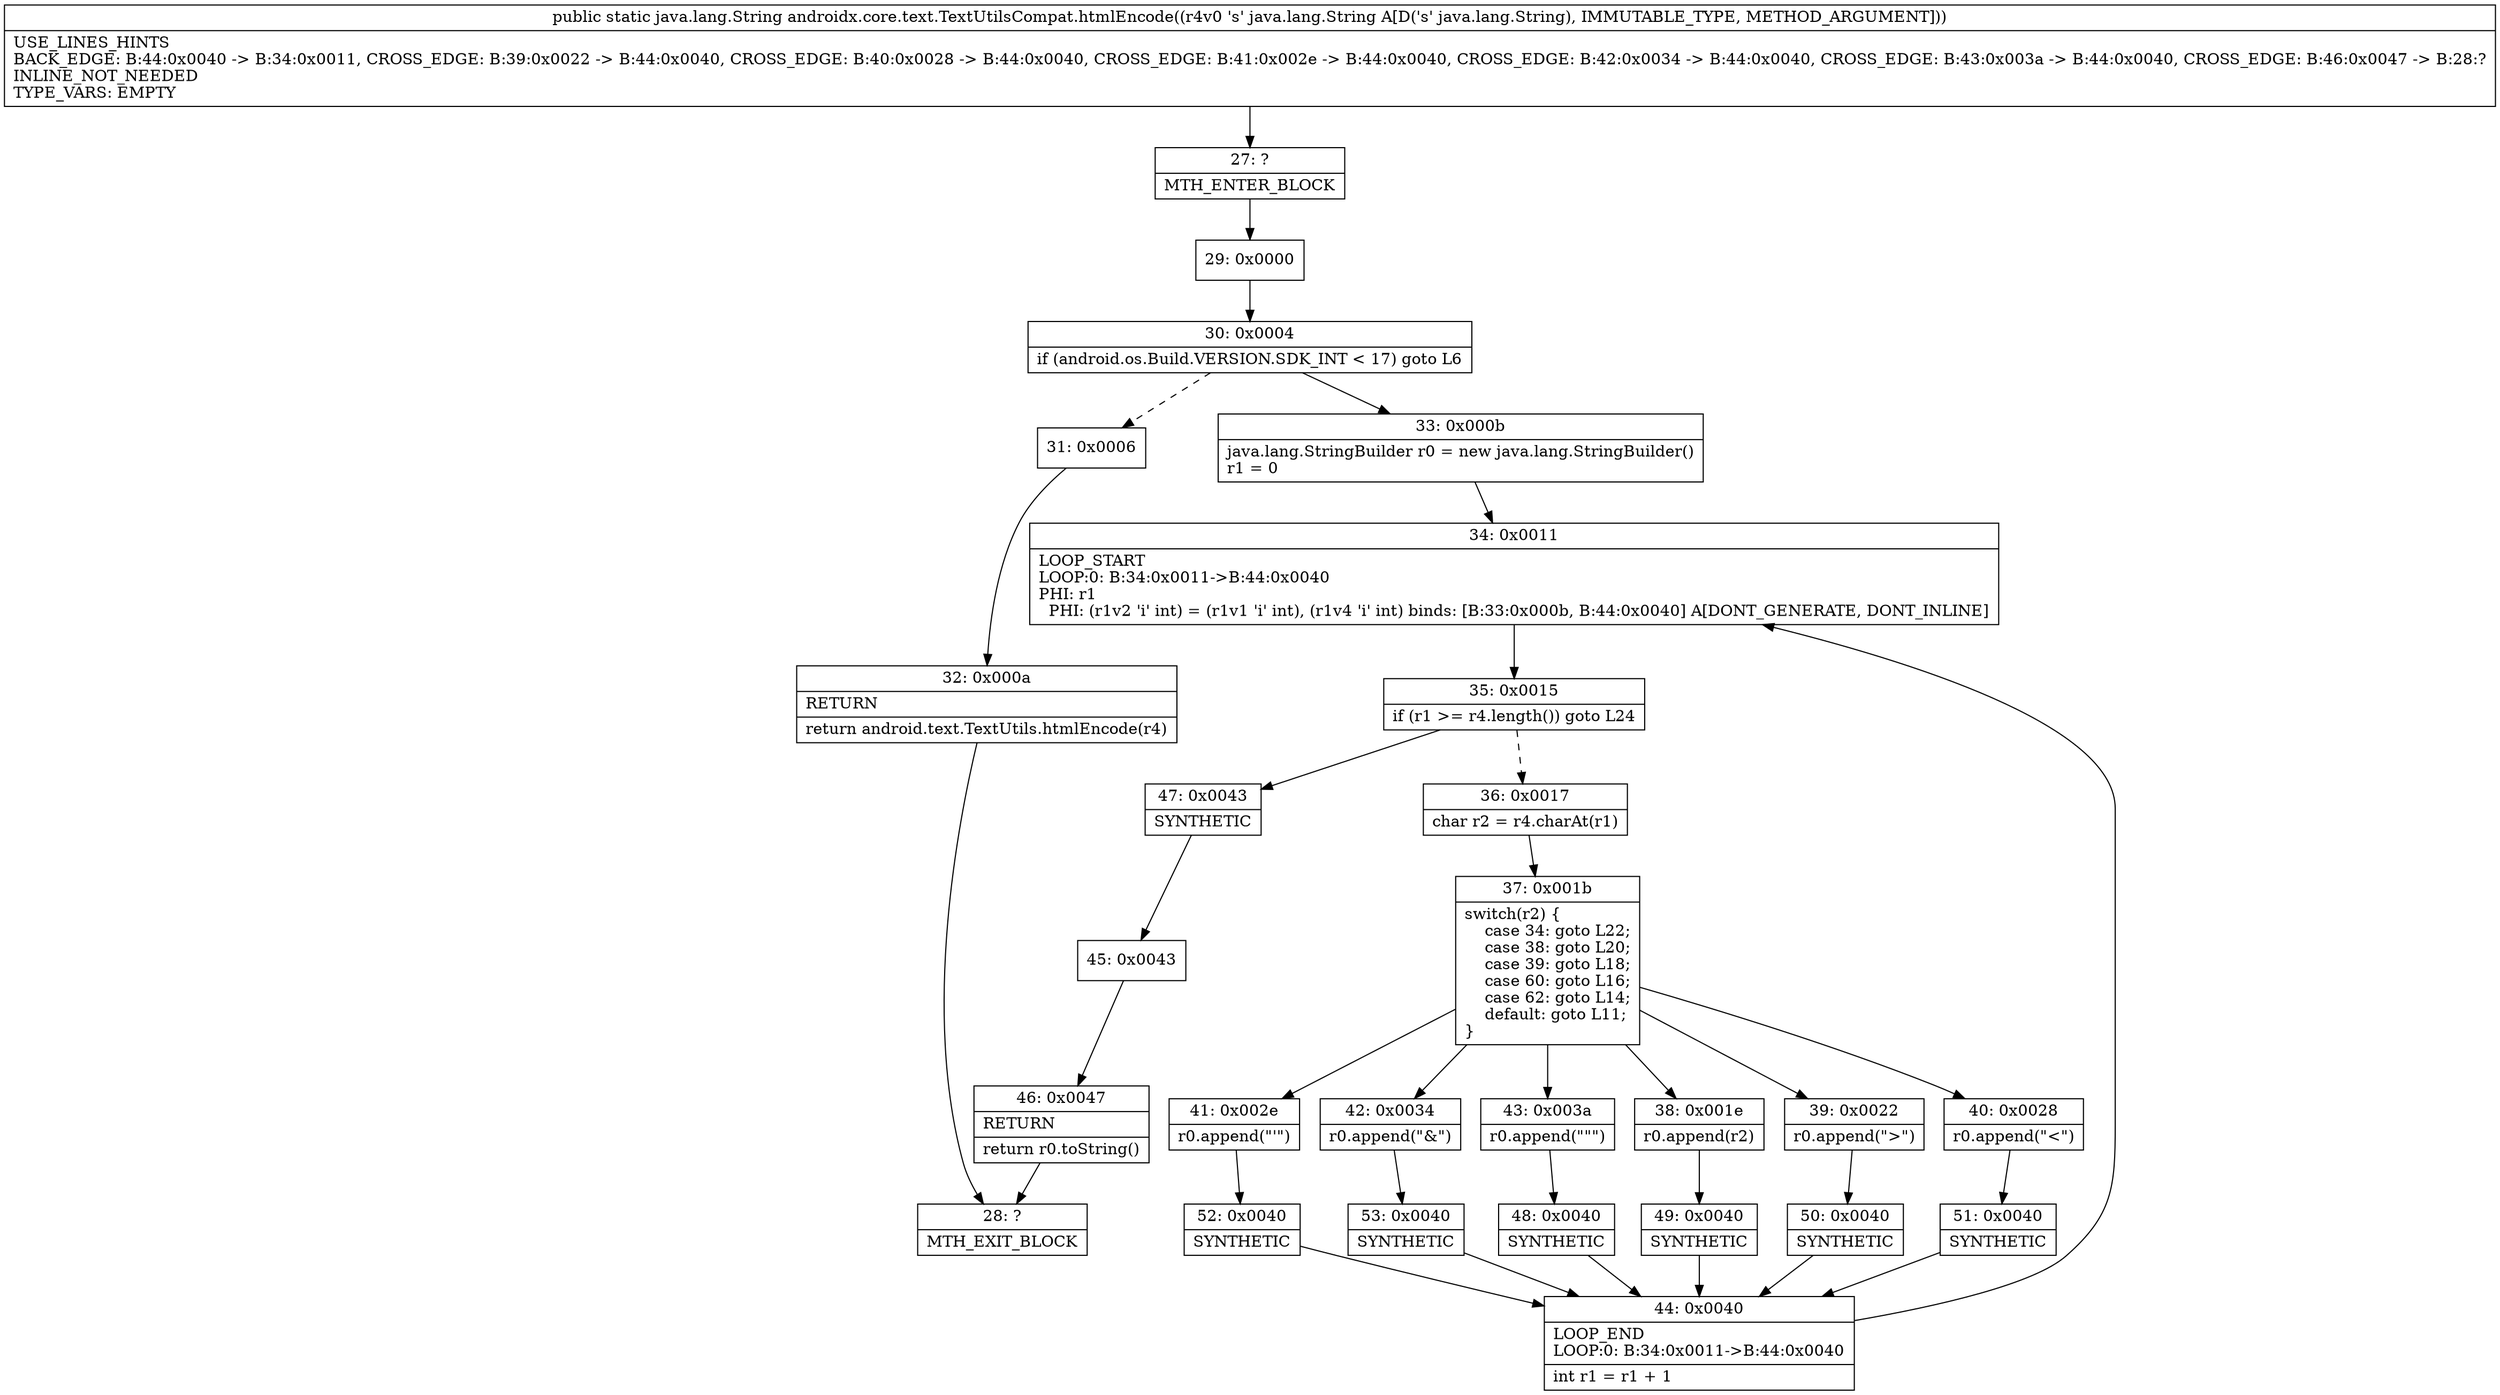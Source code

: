 digraph "CFG forandroidx.core.text.TextUtilsCompat.htmlEncode(Ljava\/lang\/String;)Ljava\/lang\/String;" {
Node_27 [shape=record,label="{27\:\ ?|MTH_ENTER_BLOCK\l}"];
Node_29 [shape=record,label="{29\:\ 0x0000}"];
Node_30 [shape=record,label="{30\:\ 0x0004|if (android.os.Build.VERSION.SDK_INT \< 17) goto L6\l}"];
Node_31 [shape=record,label="{31\:\ 0x0006}"];
Node_32 [shape=record,label="{32\:\ 0x000a|RETURN\l|return android.text.TextUtils.htmlEncode(r4)\l}"];
Node_28 [shape=record,label="{28\:\ ?|MTH_EXIT_BLOCK\l}"];
Node_33 [shape=record,label="{33\:\ 0x000b|java.lang.StringBuilder r0 = new java.lang.StringBuilder()\lr1 = 0\l}"];
Node_34 [shape=record,label="{34\:\ 0x0011|LOOP_START\lLOOP:0: B:34:0x0011\-\>B:44:0x0040\lPHI: r1 \l  PHI: (r1v2 'i' int) = (r1v1 'i' int), (r1v4 'i' int) binds: [B:33:0x000b, B:44:0x0040] A[DONT_GENERATE, DONT_INLINE]\l}"];
Node_35 [shape=record,label="{35\:\ 0x0015|if (r1 \>= r4.length()) goto L24\l}"];
Node_36 [shape=record,label="{36\:\ 0x0017|char r2 = r4.charAt(r1)\l}"];
Node_37 [shape=record,label="{37\:\ 0x001b|switch(r2) \{\l    case 34: goto L22;\l    case 38: goto L20;\l    case 39: goto L18;\l    case 60: goto L16;\l    case 62: goto L14;\l    default: goto L11;\l\}\l}"];
Node_38 [shape=record,label="{38\:\ 0x001e|r0.append(r2)\l}"];
Node_49 [shape=record,label="{49\:\ 0x0040|SYNTHETIC\l}"];
Node_44 [shape=record,label="{44\:\ 0x0040|LOOP_END\lLOOP:0: B:34:0x0011\-\>B:44:0x0040\l|int r1 = r1 + 1\l}"];
Node_39 [shape=record,label="{39\:\ 0x0022|r0.append(\"&gt;\")\l}"];
Node_50 [shape=record,label="{50\:\ 0x0040|SYNTHETIC\l}"];
Node_40 [shape=record,label="{40\:\ 0x0028|r0.append(\"&lt;\")\l}"];
Node_51 [shape=record,label="{51\:\ 0x0040|SYNTHETIC\l}"];
Node_41 [shape=record,label="{41\:\ 0x002e|r0.append(\"&#39;\")\l}"];
Node_52 [shape=record,label="{52\:\ 0x0040|SYNTHETIC\l}"];
Node_42 [shape=record,label="{42\:\ 0x0034|r0.append(\"&amp;\")\l}"];
Node_53 [shape=record,label="{53\:\ 0x0040|SYNTHETIC\l}"];
Node_43 [shape=record,label="{43\:\ 0x003a|r0.append(\"&quot;\")\l}"];
Node_48 [shape=record,label="{48\:\ 0x0040|SYNTHETIC\l}"];
Node_47 [shape=record,label="{47\:\ 0x0043|SYNTHETIC\l}"];
Node_45 [shape=record,label="{45\:\ 0x0043}"];
Node_46 [shape=record,label="{46\:\ 0x0047|RETURN\l|return r0.toString()\l}"];
MethodNode[shape=record,label="{public static java.lang.String androidx.core.text.TextUtilsCompat.htmlEncode((r4v0 's' java.lang.String A[D('s' java.lang.String), IMMUTABLE_TYPE, METHOD_ARGUMENT]))  | USE_LINES_HINTS\lBACK_EDGE: B:44:0x0040 \-\> B:34:0x0011, CROSS_EDGE: B:39:0x0022 \-\> B:44:0x0040, CROSS_EDGE: B:40:0x0028 \-\> B:44:0x0040, CROSS_EDGE: B:41:0x002e \-\> B:44:0x0040, CROSS_EDGE: B:42:0x0034 \-\> B:44:0x0040, CROSS_EDGE: B:43:0x003a \-\> B:44:0x0040, CROSS_EDGE: B:46:0x0047 \-\> B:28:?\lINLINE_NOT_NEEDED\lTYPE_VARS: EMPTY\l}"];
MethodNode -> Node_27;Node_27 -> Node_29;
Node_29 -> Node_30;
Node_30 -> Node_31[style=dashed];
Node_30 -> Node_33;
Node_31 -> Node_32;
Node_32 -> Node_28;
Node_33 -> Node_34;
Node_34 -> Node_35;
Node_35 -> Node_36[style=dashed];
Node_35 -> Node_47;
Node_36 -> Node_37;
Node_37 -> Node_38;
Node_37 -> Node_39;
Node_37 -> Node_40;
Node_37 -> Node_41;
Node_37 -> Node_42;
Node_37 -> Node_43;
Node_38 -> Node_49;
Node_49 -> Node_44;
Node_44 -> Node_34;
Node_39 -> Node_50;
Node_50 -> Node_44;
Node_40 -> Node_51;
Node_51 -> Node_44;
Node_41 -> Node_52;
Node_52 -> Node_44;
Node_42 -> Node_53;
Node_53 -> Node_44;
Node_43 -> Node_48;
Node_48 -> Node_44;
Node_47 -> Node_45;
Node_45 -> Node_46;
Node_46 -> Node_28;
}

